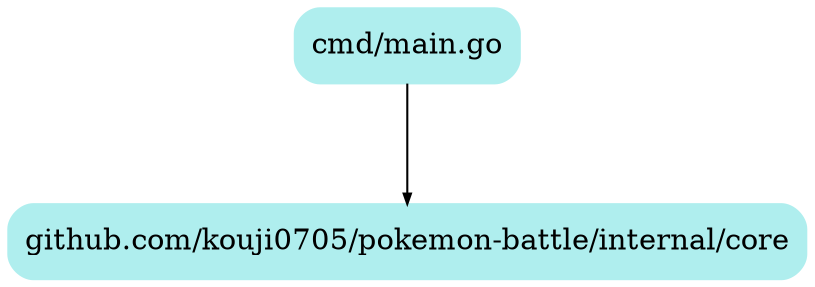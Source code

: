 digraph godep {
splines=ortho
nodesep=0.4
ranksep=0.8
node [shape="box",style="rounded,filled"]
edge [arrowsize="0.5"]
"cmd/main.go" [label="cmd/main.go" color="paleturquoise" URL="https://godoc.org/cmd/main.go" target="_blank"];
"cmd/main.go" -> "github.com/kouji0705/pokemon-battle/internal/core";
"github.com/kouji0705/pokemon-battle/internal/core" [label="github.com/kouji0705/pokemon-battle/internal/core" color="paleturquoise" URL="https://godoc.org/github.com/kouji0705/pokemon-battle/internal/core" target="_blank"];
}
